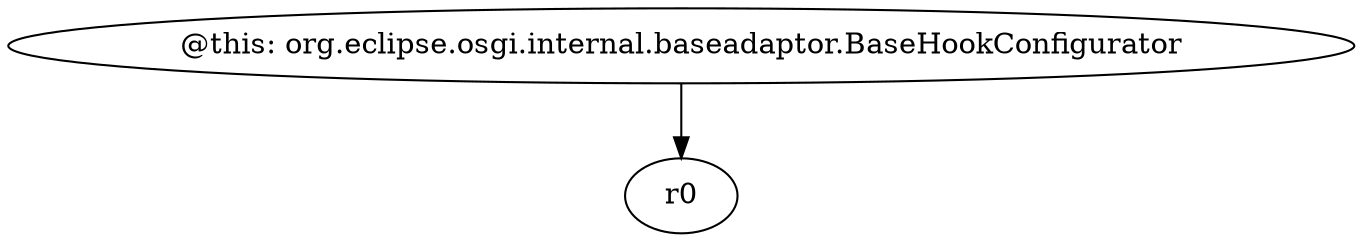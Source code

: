 digraph g {
0[label="@this: org.eclipse.osgi.internal.baseadaptor.BaseHookConfigurator"]
1[label="r0"]
0->1[label=""]
}